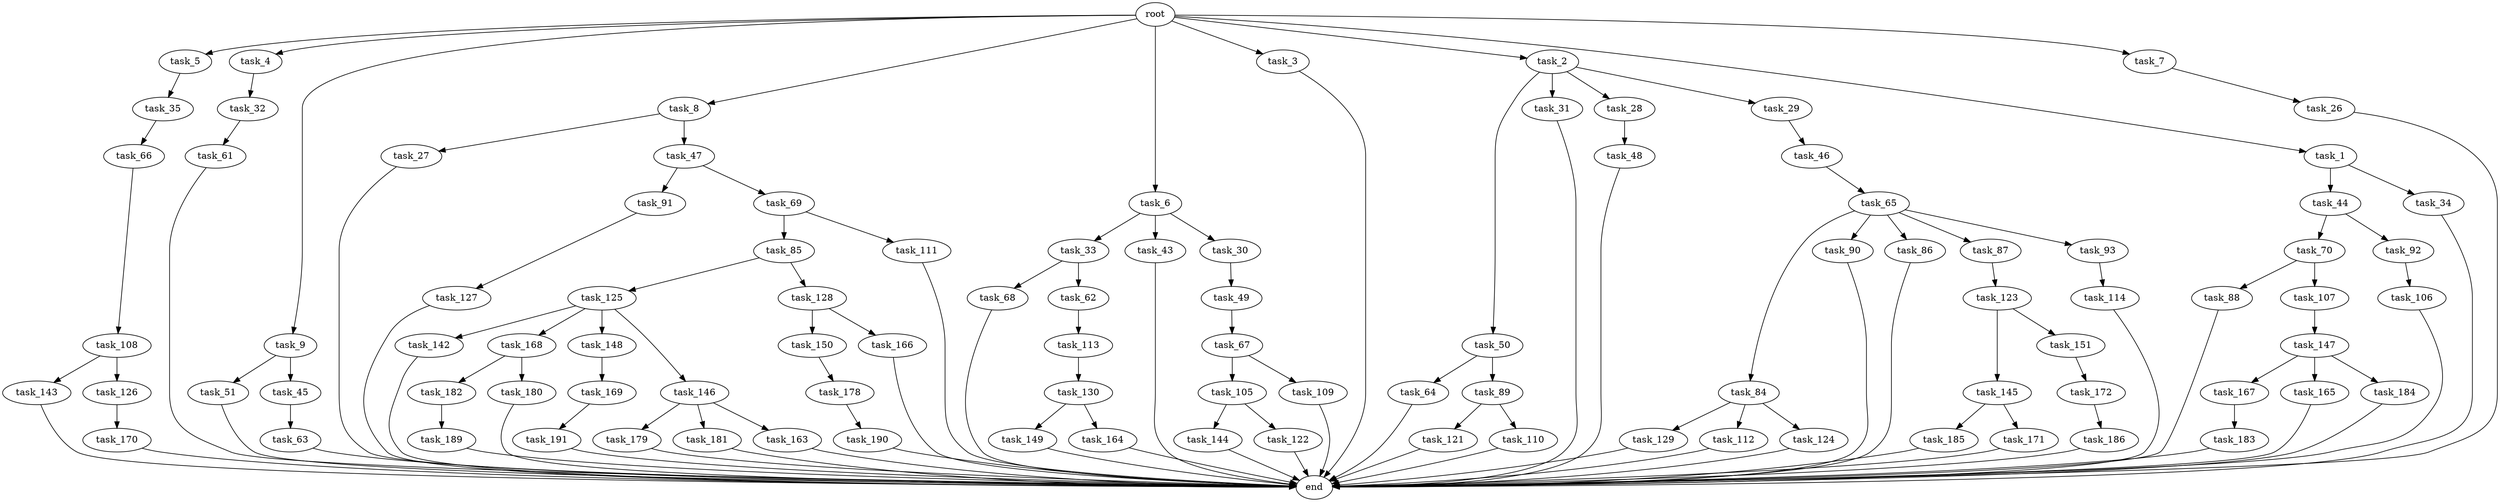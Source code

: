 digraph G {
  task_129 [size="5497558138.880000"];
  task_27 [size="4209067950.080000"];
  task_149 [size="6957847019.520000"];
  task_68 [size="2147483648.000000"];
  task_50 [size="3092376453.120000"];
  task_91 [size="773094113.280000"];
  task_185 [size="2147483648.000000"];
  task_66 [size="1374389534.720000"];
  task_5 [size="10.240000"];
  task_4 [size="10.240000"];
  task_121 [size="1374389534.720000"];
  task_84 [size="6957847019.520000"];
  task_112 [size="5497558138.880000"];
  task_147 [size="343597383.680000"];
  task_90 [size="6957847019.520000"];
  task_190 [size="3092376453.120000"];
  task_143 [size="3092376453.120000"];
  task_26 [size="2147483648.000000"];
  task_64 [size="343597383.680000"];
  task_31 [size="3092376453.120000"];
  task_51 [size="6957847019.520000"];
  task_28 [size="3092376453.120000"];
  task_88 [size="773094113.280000"];
  task_9 [size="10.240000"];
  task_44 [size="773094113.280000"];
  task_150 [size="8589934592.000000"];
  task_142 [size="4209067950.080000"];
  task_169 [size="4209067950.080000"];
  task_8 [size="10.240000"];
  task_69 [size="773094113.280000"];
  task_86 [size="6957847019.520000"];
  task_167 [size="1374389534.720000"];
  task_179 [size="1374389534.720000"];
  task_181 [size="1374389534.720000"];
  task_166 [size="8589934592.000000"];
  task_182 [size="2147483648.000000"];
  task_105 [size="1374389534.720000"];
  task_106 [size="3092376453.120000"];
  task_33 [size="8589934592.000000"];
  task_85 [size="2147483648.000000"];
  task_168 [size="4209067950.080000"];
  task_186 [size="343597383.680000"];
  task_123 [size="343597383.680000"];
  task_43 [size="8589934592.000000"];
  task_63 [size="4209067950.080000"];
  task_6 [size="10.240000"];
  task_3 [size="10.240000"];
  task_111 [size="2147483648.000000"];
  task_34 [size="773094113.280000"];
  task_125 [size="343597383.680000"];
  end [size="0.000000"];
  task_144 [size="4209067950.080000"];
  task_70 [size="4209067950.080000"];
  task_148 [size="4209067950.080000"];
  task_113 [size="6957847019.520000"];
  task_62 [size="2147483648.000000"];
  task_170 [size="2147483648.000000"];
  task_163 [size="1374389534.720000"];
  task_107 [size="773094113.280000"];
  task_165 [size="1374389534.720000"];
  task_30 [size="8589934592.000000"];
  task_48 [size="2147483648.000000"];
  task_108 [size="2147483648.000000"];
  task_45 [size="6957847019.520000"];
  task_46 [size="3092376453.120000"];
  task_124 [size="5497558138.880000"];
  task_32 [size="4209067950.080000"];
  task_145 [size="6957847019.520000"];
  task_2 [size="10.240000"];
  task_1 [size="10.240000"];
  task_171 [size="2147483648.000000"];
  task_146 [size="4209067950.080000"];
  task_130 [size="3092376453.120000"];
  task_29 [size="3092376453.120000"];
  task_35 [size="1374389534.720000"];
  task_172 [size="1374389534.720000"];
  task_87 [size="6957847019.520000"];
  task_109 [size="1374389534.720000"];
  task_184 [size="1374389534.720000"];
  task_122 [size="4209067950.080000"];
  task_178 [size="2147483648.000000"];
  task_151 [size="6957847019.520000"];
  task_92 [size="4209067950.080000"];
  task_49 [size="4209067950.080000"];
  task_126 [size="3092376453.120000"];
  task_67 [size="4209067950.080000"];
  task_7 [size="10.240000"];
  task_127 [size="5497558138.880000"];
  task_189 [size="5497558138.880000"];
  task_128 [size="343597383.680000"];
  task_110 [size="1374389534.720000"];
  root [size="0.000000"];
  task_47 [size="4209067950.080000"];
  task_191 [size="6957847019.520000"];
  task_93 [size="6957847019.520000"];
  task_89 [size="343597383.680000"];
  task_180 [size="2147483648.000000"];
  task_61 [size="3092376453.120000"];
  task_183 [size="5497558138.880000"];
  task_114 [size="343597383.680000"];
  task_164 [size="6957847019.520000"];
  task_65 [size="4209067950.080000"];

  task_129 -> end [size="1.000000"];
  task_27 -> end [size="1.000000"];
  task_149 -> end [size="1.000000"];
  task_68 -> end [size="1.000000"];
  task_50 -> task_89 [size="33554432.000000"];
  task_50 -> task_64 [size="33554432.000000"];
  task_91 -> task_127 [size="536870912.000000"];
  task_185 -> end [size="1.000000"];
  task_66 -> task_108 [size="209715200.000000"];
  task_5 -> task_35 [size="134217728.000000"];
  task_4 -> task_32 [size="411041792.000000"];
  task_121 -> end [size="1.000000"];
  task_84 -> task_129 [size="536870912.000000"];
  task_84 -> task_112 [size="536870912.000000"];
  task_84 -> task_124 [size="536870912.000000"];
  task_112 -> end [size="1.000000"];
  task_147 -> task_167 [size="134217728.000000"];
  task_147 -> task_184 [size="134217728.000000"];
  task_147 -> task_165 [size="134217728.000000"];
  task_90 -> end [size="1.000000"];
  task_190 -> end [size="1.000000"];
  task_143 -> end [size="1.000000"];
  task_26 -> end [size="1.000000"];
  task_64 -> end [size="1.000000"];
  task_31 -> end [size="1.000000"];
  task_51 -> end [size="1.000000"];
  task_28 -> task_48 [size="209715200.000000"];
  task_88 -> end [size="1.000000"];
  task_9 -> task_45 [size="679477248.000000"];
  task_9 -> task_51 [size="679477248.000000"];
  task_44 -> task_70 [size="411041792.000000"];
  task_44 -> task_92 [size="411041792.000000"];
  task_150 -> task_178 [size="209715200.000000"];
  task_142 -> end [size="1.000000"];
  task_169 -> task_191 [size="679477248.000000"];
  task_8 -> task_47 [size="411041792.000000"];
  task_8 -> task_27 [size="411041792.000000"];
  task_69 -> task_111 [size="209715200.000000"];
  task_69 -> task_85 [size="209715200.000000"];
  task_86 -> end [size="1.000000"];
  task_167 -> task_183 [size="536870912.000000"];
  task_179 -> end [size="1.000000"];
  task_181 -> end [size="1.000000"];
  task_166 -> end [size="1.000000"];
  task_182 -> task_189 [size="536870912.000000"];
  task_105 -> task_122 [size="411041792.000000"];
  task_105 -> task_144 [size="411041792.000000"];
  task_106 -> end [size="1.000000"];
  task_33 -> task_62 [size="209715200.000000"];
  task_33 -> task_68 [size="209715200.000000"];
  task_85 -> task_125 [size="33554432.000000"];
  task_85 -> task_128 [size="33554432.000000"];
  task_168 -> task_182 [size="209715200.000000"];
  task_168 -> task_180 [size="209715200.000000"];
  task_186 -> end [size="1.000000"];
  task_123 -> task_151 [size="679477248.000000"];
  task_123 -> task_145 [size="679477248.000000"];
  task_43 -> end [size="1.000000"];
  task_63 -> end [size="1.000000"];
  task_6 -> task_30 [size="838860800.000000"];
  task_6 -> task_33 [size="838860800.000000"];
  task_6 -> task_43 [size="838860800.000000"];
  task_3 -> end [size="1.000000"];
  task_111 -> end [size="1.000000"];
  task_34 -> end [size="1.000000"];
  task_125 -> task_146 [size="411041792.000000"];
  task_125 -> task_142 [size="411041792.000000"];
  task_125 -> task_148 [size="411041792.000000"];
  task_125 -> task_168 [size="411041792.000000"];
  task_144 -> end [size="1.000000"];
  task_70 -> task_107 [size="75497472.000000"];
  task_70 -> task_88 [size="75497472.000000"];
  task_148 -> task_169 [size="411041792.000000"];
  task_113 -> task_130 [size="301989888.000000"];
  task_62 -> task_113 [size="679477248.000000"];
  task_170 -> end [size="1.000000"];
  task_163 -> end [size="1.000000"];
  task_107 -> task_147 [size="33554432.000000"];
  task_165 -> end [size="1.000000"];
  task_30 -> task_49 [size="411041792.000000"];
  task_48 -> end [size="1.000000"];
  task_108 -> task_143 [size="301989888.000000"];
  task_108 -> task_126 [size="301989888.000000"];
  task_45 -> task_63 [size="411041792.000000"];
  task_46 -> task_65 [size="411041792.000000"];
  task_124 -> end [size="1.000000"];
  task_32 -> task_61 [size="301989888.000000"];
  task_145 -> task_185 [size="209715200.000000"];
  task_145 -> task_171 [size="209715200.000000"];
  task_2 -> task_31 [size="301989888.000000"];
  task_2 -> task_28 [size="301989888.000000"];
  task_2 -> task_29 [size="301989888.000000"];
  task_2 -> task_50 [size="301989888.000000"];
  task_1 -> task_44 [size="75497472.000000"];
  task_1 -> task_34 [size="75497472.000000"];
  task_171 -> end [size="1.000000"];
  task_146 -> task_179 [size="134217728.000000"];
  task_146 -> task_163 [size="134217728.000000"];
  task_146 -> task_181 [size="134217728.000000"];
  task_130 -> task_149 [size="679477248.000000"];
  task_130 -> task_164 [size="679477248.000000"];
  task_29 -> task_46 [size="301989888.000000"];
  task_35 -> task_66 [size="134217728.000000"];
  task_172 -> task_186 [size="33554432.000000"];
  task_87 -> task_123 [size="33554432.000000"];
  task_109 -> end [size="1.000000"];
  task_184 -> end [size="1.000000"];
  task_122 -> end [size="1.000000"];
  task_178 -> task_190 [size="301989888.000000"];
  task_151 -> task_172 [size="134217728.000000"];
  task_92 -> task_106 [size="301989888.000000"];
  task_49 -> task_67 [size="411041792.000000"];
  task_126 -> task_170 [size="209715200.000000"];
  task_67 -> task_109 [size="134217728.000000"];
  task_67 -> task_105 [size="134217728.000000"];
  task_7 -> task_26 [size="209715200.000000"];
  task_127 -> end [size="1.000000"];
  task_189 -> end [size="1.000000"];
  task_128 -> task_150 [size="838860800.000000"];
  task_128 -> task_166 [size="838860800.000000"];
  task_110 -> end [size="1.000000"];
  root -> task_8 [size="1.000000"];
  root -> task_2 [size="1.000000"];
  root -> task_5 [size="1.000000"];
  root -> task_4 [size="1.000000"];
  root -> task_9 [size="1.000000"];
  root -> task_1 [size="1.000000"];
  root -> task_7 [size="1.000000"];
  root -> task_6 [size="1.000000"];
  root -> task_3 [size="1.000000"];
  task_47 -> task_69 [size="75497472.000000"];
  task_47 -> task_91 [size="75497472.000000"];
  task_191 -> end [size="1.000000"];
  task_93 -> task_114 [size="33554432.000000"];
  task_89 -> task_121 [size="134217728.000000"];
  task_89 -> task_110 [size="134217728.000000"];
  task_180 -> end [size="1.000000"];
  task_61 -> end [size="1.000000"];
  task_183 -> end [size="1.000000"];
  task_114 -> end [size="1.000000"];
  task_164 -> end [size="1.000000"];
  task_65 -> task_84 [size="679477248.000000"];
  task_65 -> task_93 [size="679477248.000000"];
  task_65 -> task_86 [size="679477248.000000"];
  task_65 -> task_87 [size="679477248.000000"];
  task_65 -> task_90 [size="679477248.000000"];
}
